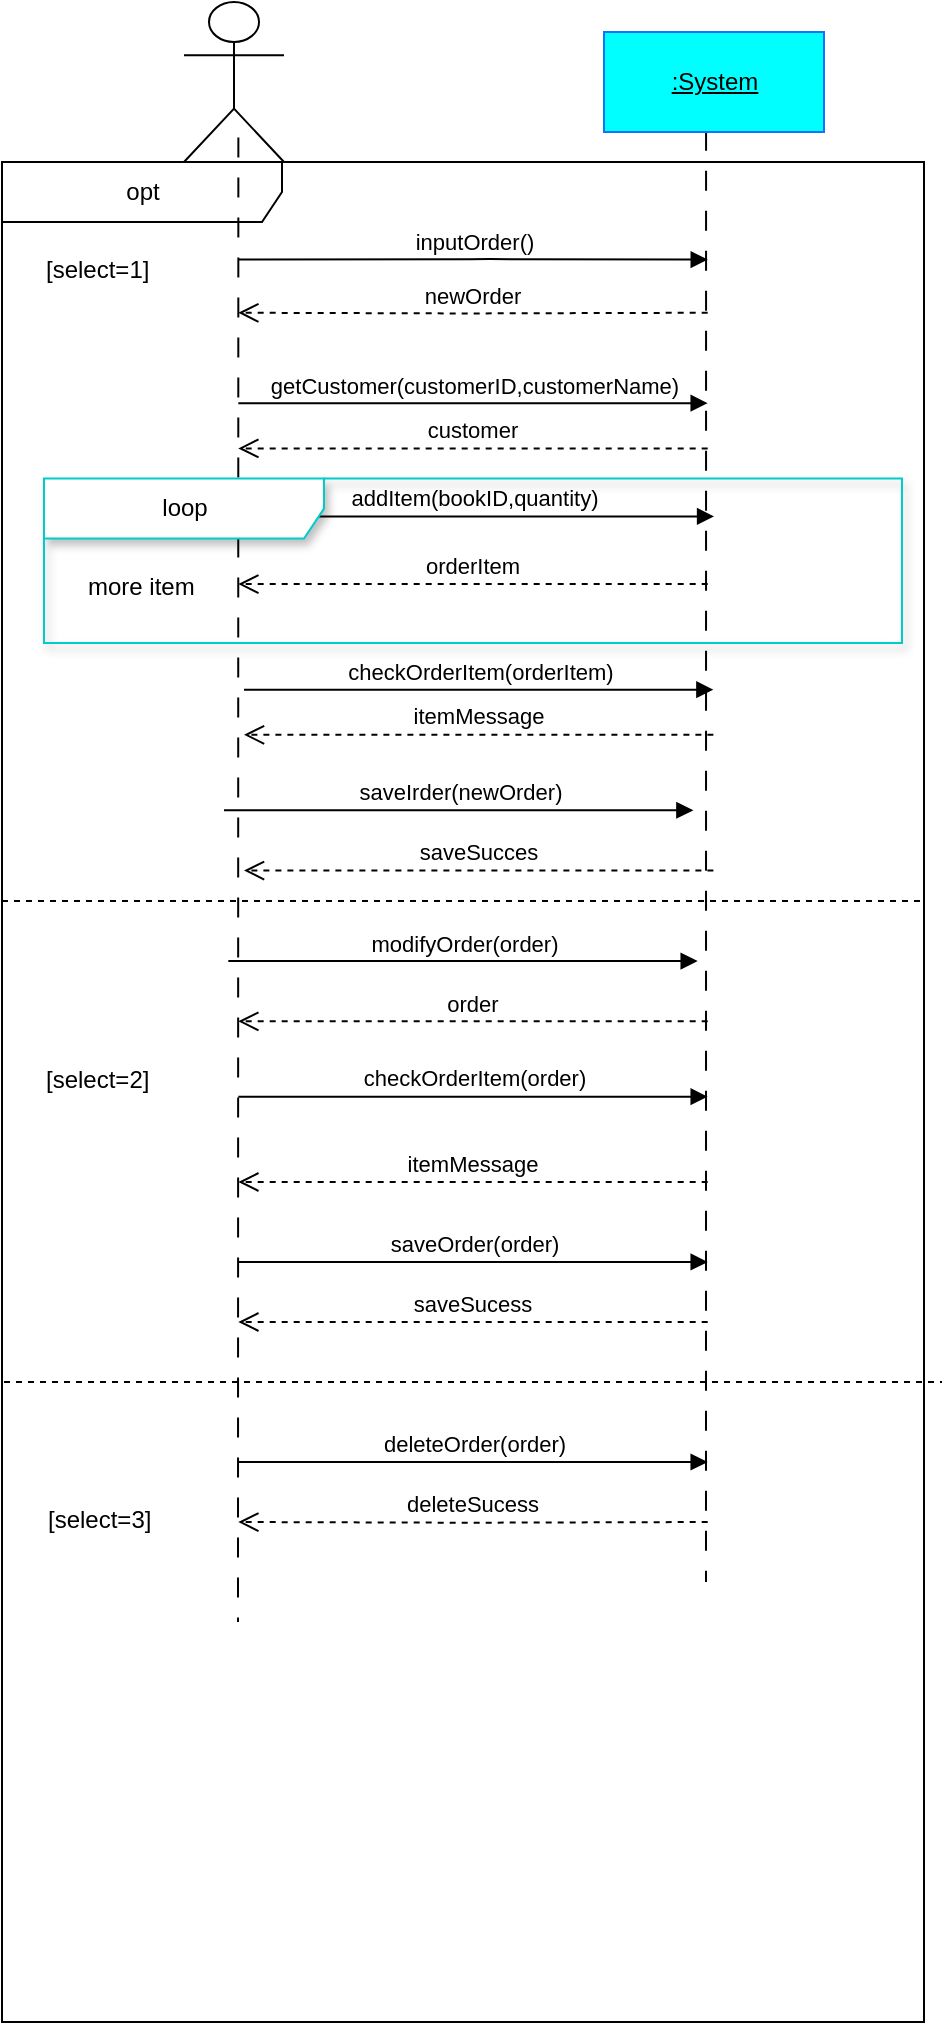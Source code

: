 <mxfile version="19.0.3" type="device"><diagram id="DWQPSogugxH5tQCF4_ep" name="第1頁"><mxGraphModel dx="906" dy="575" grid="1" gridSize="10" guides="1" tooltips="1" connect="1" arrows="1" fold="1" page="1" pageScale="1" pageWidth="827" pageHeight="1169" math="0" shadow="0"><root><mxCell id="0"/><mxCell id="1" parent="0"/><mxCell id="12" value="opt" style="shape=umlFrame;tabWidth=110;tabHeight=30;tabPosition=left;html=1;boundedLbl=1;labelInHeader=1;width=140;height=30;" parent="1" vertex="1"><mxGeometry x="139" y="180" width="461" height="930" as="geometry"/></mxCell><mxCell id="13" value="[select=1]" style="text" parent="12" vertex="1"><mxGeometry width="100" height="20" relative="1" as="geometry"><mxPoint x="20" y="40" as="offset"/></mxGeometry></mxCell><mxCell id="14" value="[select=2]" style="line;strokeWidth=1;dashed=1;labelPosition=center;verticalLabelPosition=bottom;align=left;verticalAlign=top;spacingLeft=20;spacingTop=15;" parent="12" vertex="1"><mxGeometry y="309.05" width="461" height="120.95" as="geometry"/></mxCell><mxCell id="17" value="" style="endArrow=none;startArrow=none;endFill=0;startFill=0;endSize=8;html=1;verticalAlign=bottom;dashed=1;labelBackgroundColor=none;dashPattern=10 10;" parent="12" edge="1"><mxGeometry width="160" relative="1" as="geometry"><mxPoint x="118.184" y="-12.202" as="sourcePoint"/><mxPoint x="118" y="730" as="targetPoint"/></mxGeometry></mxCell><mxCell id="20" value="" style="endArrow=none;startArrow=none;endFill=0;startFill=0;endSize=8;html=1;verticalAlign=bottom;dashed=1;labelBackgroundColor=none;dashPattern=10 10;" parent="12" edge="1"><mxGeometry width="160" relative="1" as="geometry"><mxPoint x="352.036" y="-15.68" as="sourcePoint"/><mxPoint x="352" y="710" as="targetPoint"/></mxGeometry></mxCell><mxCell id="22" value="inputOrder()" style="html=1;verticalAlign=bottom;endArrow=block;" parent="12" edge="1"><mxGeometry width="80" relative="1" as="geometry"><mxPoint x="118.184" y="48.808" as="sourcePoint"/><mxPoint x="352.875" y="48.808" as="targetPoint"/><Array as="points"><mxPoint x="243.911" y="48.542"/></Array></mxGeometry></mxCell><mxCell id="23" value="newOrder" style="html=1;verticalAlign=bottom;endArrow=open;dashed=1;endSize=8;" parent="12" edge="1"><mxGeometry relative="1" as="geometry"><mxPoint x="352.845" y="75.376" as="sourcePoint"/><mxPoint x="118.154" y="75.376" as="targetPoint"/><Array as="points"><mxPoint x="230.97" y="75.718"/></Array></mxGeometry></mxCell><mxCell id="24" value="getCustomer(customerID,customerName)" style="html=1;verticalAlign=bottom;endArrow=block;" parent="12" edge="1"><mxGeometry width="80" relative="1" as="geometry"><mxPoint x="118.154" y="120.609" as="sourcePoint"/><mxPoint x="352.845" y="120.609" as="targetPoint"/></mxGeometry></mxCell><mxCell id="25" value="customer" style="html=1;verticalAlign=bottom;endArrow=open;dashed=1;endSize=8;" parent="12" edge="1"><mxGeometry relative="1" as="geometry"><mxPoint x="352.845" y="143.215" as="sourcePoint"/><mxPoint x="118.154" y="143.215" as="targetPoint"/></mxGeometry></mxCell><mxCell id="26" value="addItem(bookID,quantity)" style="html=1;verticalAlign=bottom;endArrow=block;startArrow=none;exitX=0.222;exitY=0.23;exitDx=0;exitDy=0;exitPerimeter=0;entryX=0.781;entryY=0.23;entryDx=0;entryDy=0;entryPerimeter=0;" parent="12" source="42" edge="1" target="42"><mxGeometry width="80" relative="1" as="geometry"><mxPoint x="118.184" y="245.479" as="sourcePoint"/><mxPoint x="352.875" y="245.479" as="targetPoint"/></mxGeometry></mxCell><mxCell id="28" value="checkOrderItem(orderItem)" style="html=1;verticalAlign=bottom;endArrow=block;" parent="12" edge="1"><mxGeometry width="80" relative="1" as="geometry"><mxPoint x="121.004" y="263.824" as="sourcePoint"/><mxPoint x="355.695" y="263.824" as="targetPoint"/></mxGeometry></mxCell><mxCell id="29" value="itemMessage" style="html=1;verticalAlign=bottom;endArrow=open;dashed=1;endSize=8;" parent="12" edge="1"><mxGeometry relative="1" as="geometry"><mxPoint x="355.695" y="286.437" as="sourcePoint"/><mxPoint x="121.004" y="286.437" as="targetPoint"/></mxGeometry></mxCell><mxCell id="30" value="saveIrder(newOrder)" style="html=1;verticalAlign=bottom;endArrow=block;" parent="12" edge="1"><mxGeometry width="80" relative="1" as="geometry"><mxPoint x="111.004" y="324.127" as="sourcePoint"/><mxPoint x="345.695" y="324.127" as="targetPoint"/></mxGeometry></mxCell><mxCell id="31" value="saveSucces" style="html=1;verticalAlign=bottom;endArrow=open;dashed=1;endSize=8;" parent="12" edge="1"><mxGeometry relative="1" as="geometry"><mxPoint x="355.695" y="354.279" as="sourcePoint"/><mxPoint x="121.004" y="354.279" as="targetPoint"/></mxGeometry></mxCell><mxCell id="32" value="modifyOrder(order)" style="html=1;verticalAlign=bottom;endArrow=block;" parent="12" edge="1"><mxGeometry width="80" relative="1" as="geometry"><mxPoint x="113.154" y="399.506" as="sourcePoint"/><mxPoint x="347.845" y="399.506" as="targetPoint"/></mxGeometry></mxCell><mxCell id="33" value="order" style="html=1;verticalAlign=bottom;endArrow=open;dashed=1;endSize=8;" parent="12" edge="1"><mxGeometry relative="1" as="geometry"><mxPoint x="352.845" y="429.655" as="sourcePoint"/><mxPoint x="118.154" y="429.655" as="targetPoint"/></mxGeometry></mxCell><mxCell id="34" value="checkOrderItem(order)" style="html=1;verticalAlign=bottom;endArrow=block;" parent="12" edge="1"><mxGeometry width="80" relative="1" as="geometry"><mxPoint x="118.154" y="467.347" as="sourcePoint"/><mxPoint x="352.845" y="467.347" as="targetPoint"/></mxGeometry></mxCell><mxCell id="35" value="itemMessage" style="html=1;verticalAlign=bottom;endArrow=open;dashed=1;endSize=8;" parent="12" edge="1"><mxGeometry relative="1" as="geometry"><mxPoint x="352.845" y="509.999" as="sourcePoint"/><mxPoint x="118.154" y="509.999" as="targetPoint"/></mxGeometry></mxCell><mxCell id="38" value="saveOrder(order)" style="html=1;verticalAlign=bottom;endArrow=block;" parent="12" edge="1"><mxGeometry width="80" relative="1" as="geometry"><mxPoint x="118.154" y="549.996" as="sourcePoint"/><mxPoint x="352.845" y="549.996" as="targetPoint"/></mxGeometry></mxCell><mxCell id="39" value="saveSucess" style="html=1;verticalAlign=bottom;endArrow=open;dashed=1;endSize=8;" parent="12" edge="1"><mxGeometry relative="1" as="geometry"><mxPoint x="352.845" y="580.001" as="sourcePoint"/><mxPoint x="118.154" y="580.001" as="targetPoint"/></mxGeometry></mxCell><mxCell id="40" value="deleteOrder(order)" style="html=1;verticalAlign=bottom;endArrow=block;" parent="12" edge="1"><mxGeometry width="80" relative="1" as="geometry"><mxPoint x="118.154" y="650.002" as="sourcePoint"/><mxPoint x="352.845" y="650.002" as="targetPoint"/></mxGeometry></mxCell><mxCell id="41" value="deleteSucess" style="html=1;verticalAlign=bottom;endArrow=open;dashed=1;endSize=8;" parent="12" edge="1"><mxGeometry relative="1" as="geometry"><mxPoint x="352.845" y="680.004" as="sourcePoint"/><mxPoint x="118.154" y="680.004" as="targetPoint"/><Array as="points"><mxPoint x="230.97" y="680.362"/></Array></mxGeometry></mxCell><mxCell id="42" value="loop" style="shape=umlFrame;tabWidth=110;tabHeight=30;tabPosition=left;html=1;boundedLbl=1;labelInHeader=1;width=140;height=30;shadow=1;strokeColor=#00CCCC;" parent="12" vertex="1"><mxGeometry x="21" y="158.295" width="429" height="82.147" as="geometry"/></mxCell><mxCell id="43" value="more item" style="text" parent="42" vertex="1"><mxGeometry width="100" height="20" relative="1" as="geometry"><mxPoint x="20" y="40" as="offset"/></mxGeometry></mxCell><mxCell id="27" value="orderItem" style="html=1;verticalAlign=bottom;endArrow=open;dashed=1;endSize=8;" parent="42" edge="1"><mxGeometry relative="1" as="geometry"><mxPoint x="331.845" y="52.766" as="sourcePoint"/><mxPoint x="97.154" y="52.766" as="targetPoint"/></mxGeometry></mxCell><mxCell id="VRTSt8WuiUENytTb7Je9-45" value="[select=3]" style="line;strokeWidth=1;dashed=1;labelPosition=center;verticalLabelPosition=bottom;align=left;verticalAlign=top;spacingLeft=20;spacingTop=15;" vertex="1" parent="12"><mxGeometry x="1" y="570" width="469" height="80" as="geometry"/></mxCell><mxCell id="16" value="" style="shape=umlActor;verticalLabelPosition=bottom;verticalAlign=top;html=1;" parent="1" vertex="1"><mxGeometry x="230" y="100" width="50" height="80" as="geometry"/></mxCell><mxCell id="21" value="&lt;u&gt;:System&lt;/u&gt;" style="html=1;strokeColor=#1472FF;fillColor=#00FFFF;" parent="1" vertex="1"><mxGeometry x="440" y="115" width="110" height="50" as="geometry"/></mxCell></root></mxGraphModel></diagram></mxfile>